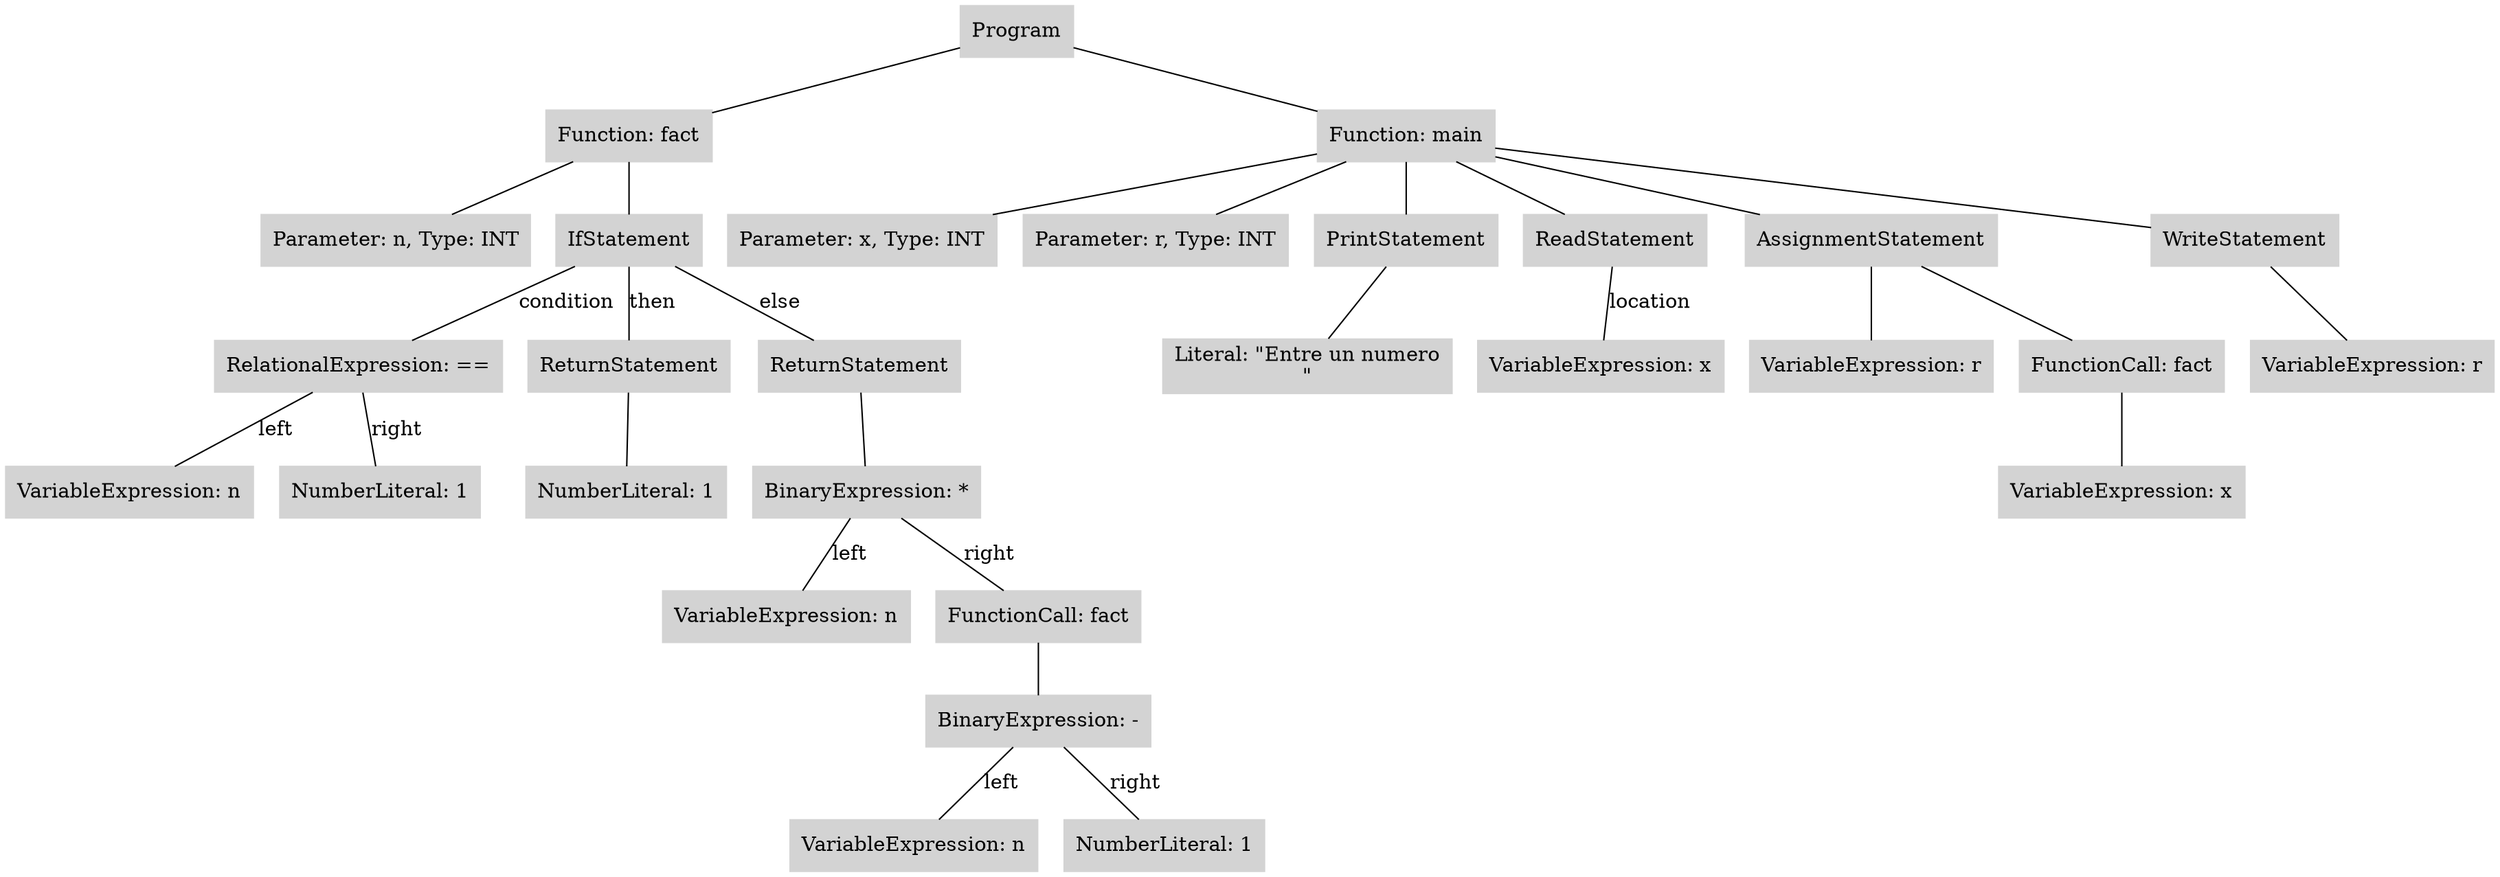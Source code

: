 digraph {
        node [color=lightgrey shape=box style=filled]
        edge [arrowhead=none]
        node1 [label=Program]
        node2 [label="Function: fact"]
        node3 [label="Parameter: n, Type: INT"]
        node2 -> node3
        node4 [label=IfStatement]
        node5 [label="RelationalExpression: =="]
        node6 [label="VariableExpression: n"]
        node7 [label="NumberLiteral: 1"]
        node5 -> node6 [label=left]
        node5 -> node7 [label=right]
        node4 -> node5 [label=condition]
        node8 [label=ReturnStatement]
        node9 [label="NumberLiteral: 1"]
        node8 -> node9
        node4 -> node8 [label=then]
        node10 [label=ReturnStatement]
        node11 [label="BinaryExpression: *"]
        node12 [label="VariableExpression: n"]
        node13 [label="FunctionCall: fact"]
        node14 [label="BinaryExpression: -"]
        node15 [label="VariableExpression: n"]
        node16 [label="NumberLiteral: 1"]
        node14 -> node15 [label=left]
        node14 -> node16 [label=right]
        node13 -> node14
        node11 -> node12 [label=left]
        node11 -> node13 [label=right]
        node10 -> node11
        node4 -> node10 [label=else]
        node2 -> node4
        node1 -> node2
        node17 [label="Function: main"]
        node18 [label="Parameter: x, Type: INT"]
        node17 -> node18
        node19 [label="Parameter: r, Type: INT"]
        node17 -> node19
        node20 [label=PrintStatement]
        node21 [label="Literal: \"Entre un numero\n\""]
        node20 -> node21
        node17 -> node20
        node22 [label=ReadStatement]
        node23 [label="VariableExpression: x"]
        node22 -> node23 [label=location]
        node17 -> node22
        node24 [label=AssignmentStatement]
        node25 [label="VariableExpression: r"]
        node24 -> node25
        node26 [label="FunctionCall: fact"]
        node27 [label="VariableExpression: x"]
        node26 -> node27
        node24 -> node26
        node17 -> node24
        node28 [label=WriteStatement]
        node29 [label="VariableExpression: r"]
        node28 -> node29
        node17 -> node28
        node1 -> node17
}